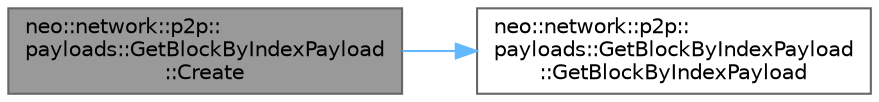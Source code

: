 digraph "neo::network::p2p::payloads::GetBlockByIndexPayload::Create"
{
 // LATEX_PDF_SIZE
  bgcolor="transparent";
  edge [fontname=Helvetica,fontsize=10,labelfontname=Helvetica,labelfontsize=10];
  node [fontname=Helvetica,fontsize=10,shape=box,height=0.2,width=0.4];
  rankdir="LR";
  Node1 [id="Node000001",label="neo::network::p2p::\lpayloads::GetBlockByIndexPayload\l::Create",height=0.2,width=0.4,color="gray40", fillcolor="grey60", style="filled", fontcolor="black",tooltip="Creates a new GetBlockByIndexPayload with the specified parameters."];
  Node1 -> Node2 [id="edge1_Node000001_Node000002",color="steelblue1",style="solid",tooltip=" "];
  Node2 [id="Node000002",label="neo::network::p2p::\lpayloads::GetBlockByIndexPayload\l::GetBlockByIndexPayload",height=0.2,width=0.4,color="grey40", fillcolor="white", style="filled",URL="$classneo_1_1network_1_1p2p_1_1payloads_1_1_get_block_by_index_payload.html#afe90d50c4e901ef2a1e3f5f16e4504c8",tooltip="Constructs a GetBlockByIndexPayload."];
}
